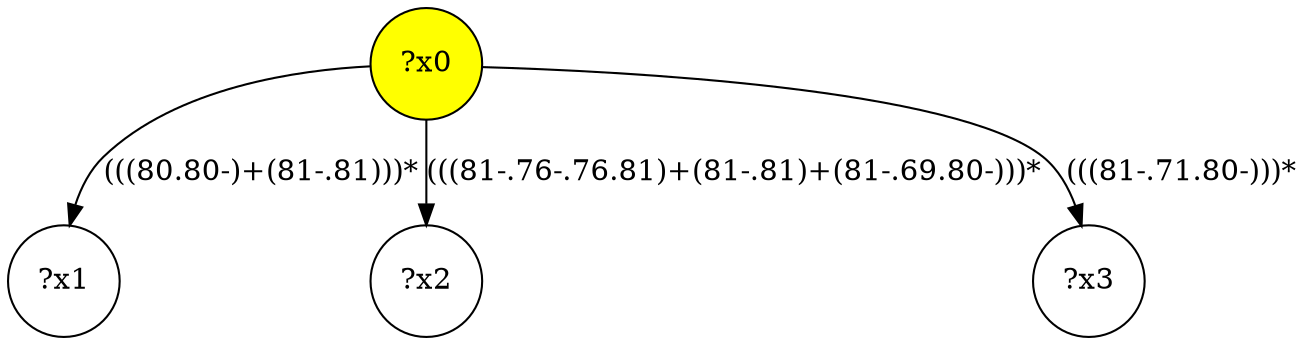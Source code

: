 digraph g {
	x0 [fillcolor="yellow", style="filled," shape=circle, label="?x0"];
	x1 [shape=circle, label="?x1"];
	x0 -> x1 [label="(((80.80-)+(81-.81)))*"];
	x2 [shape=circle, label="?x2"];
	x0 -> x2 [label="(((81-.76-.76.81)+(81-.81)+(81-.69.80-)))*"];
	x3 [shape=circle, label="?x3"];
	x0 -> x3 [label="(((81-.71.80-)))*"];
}
